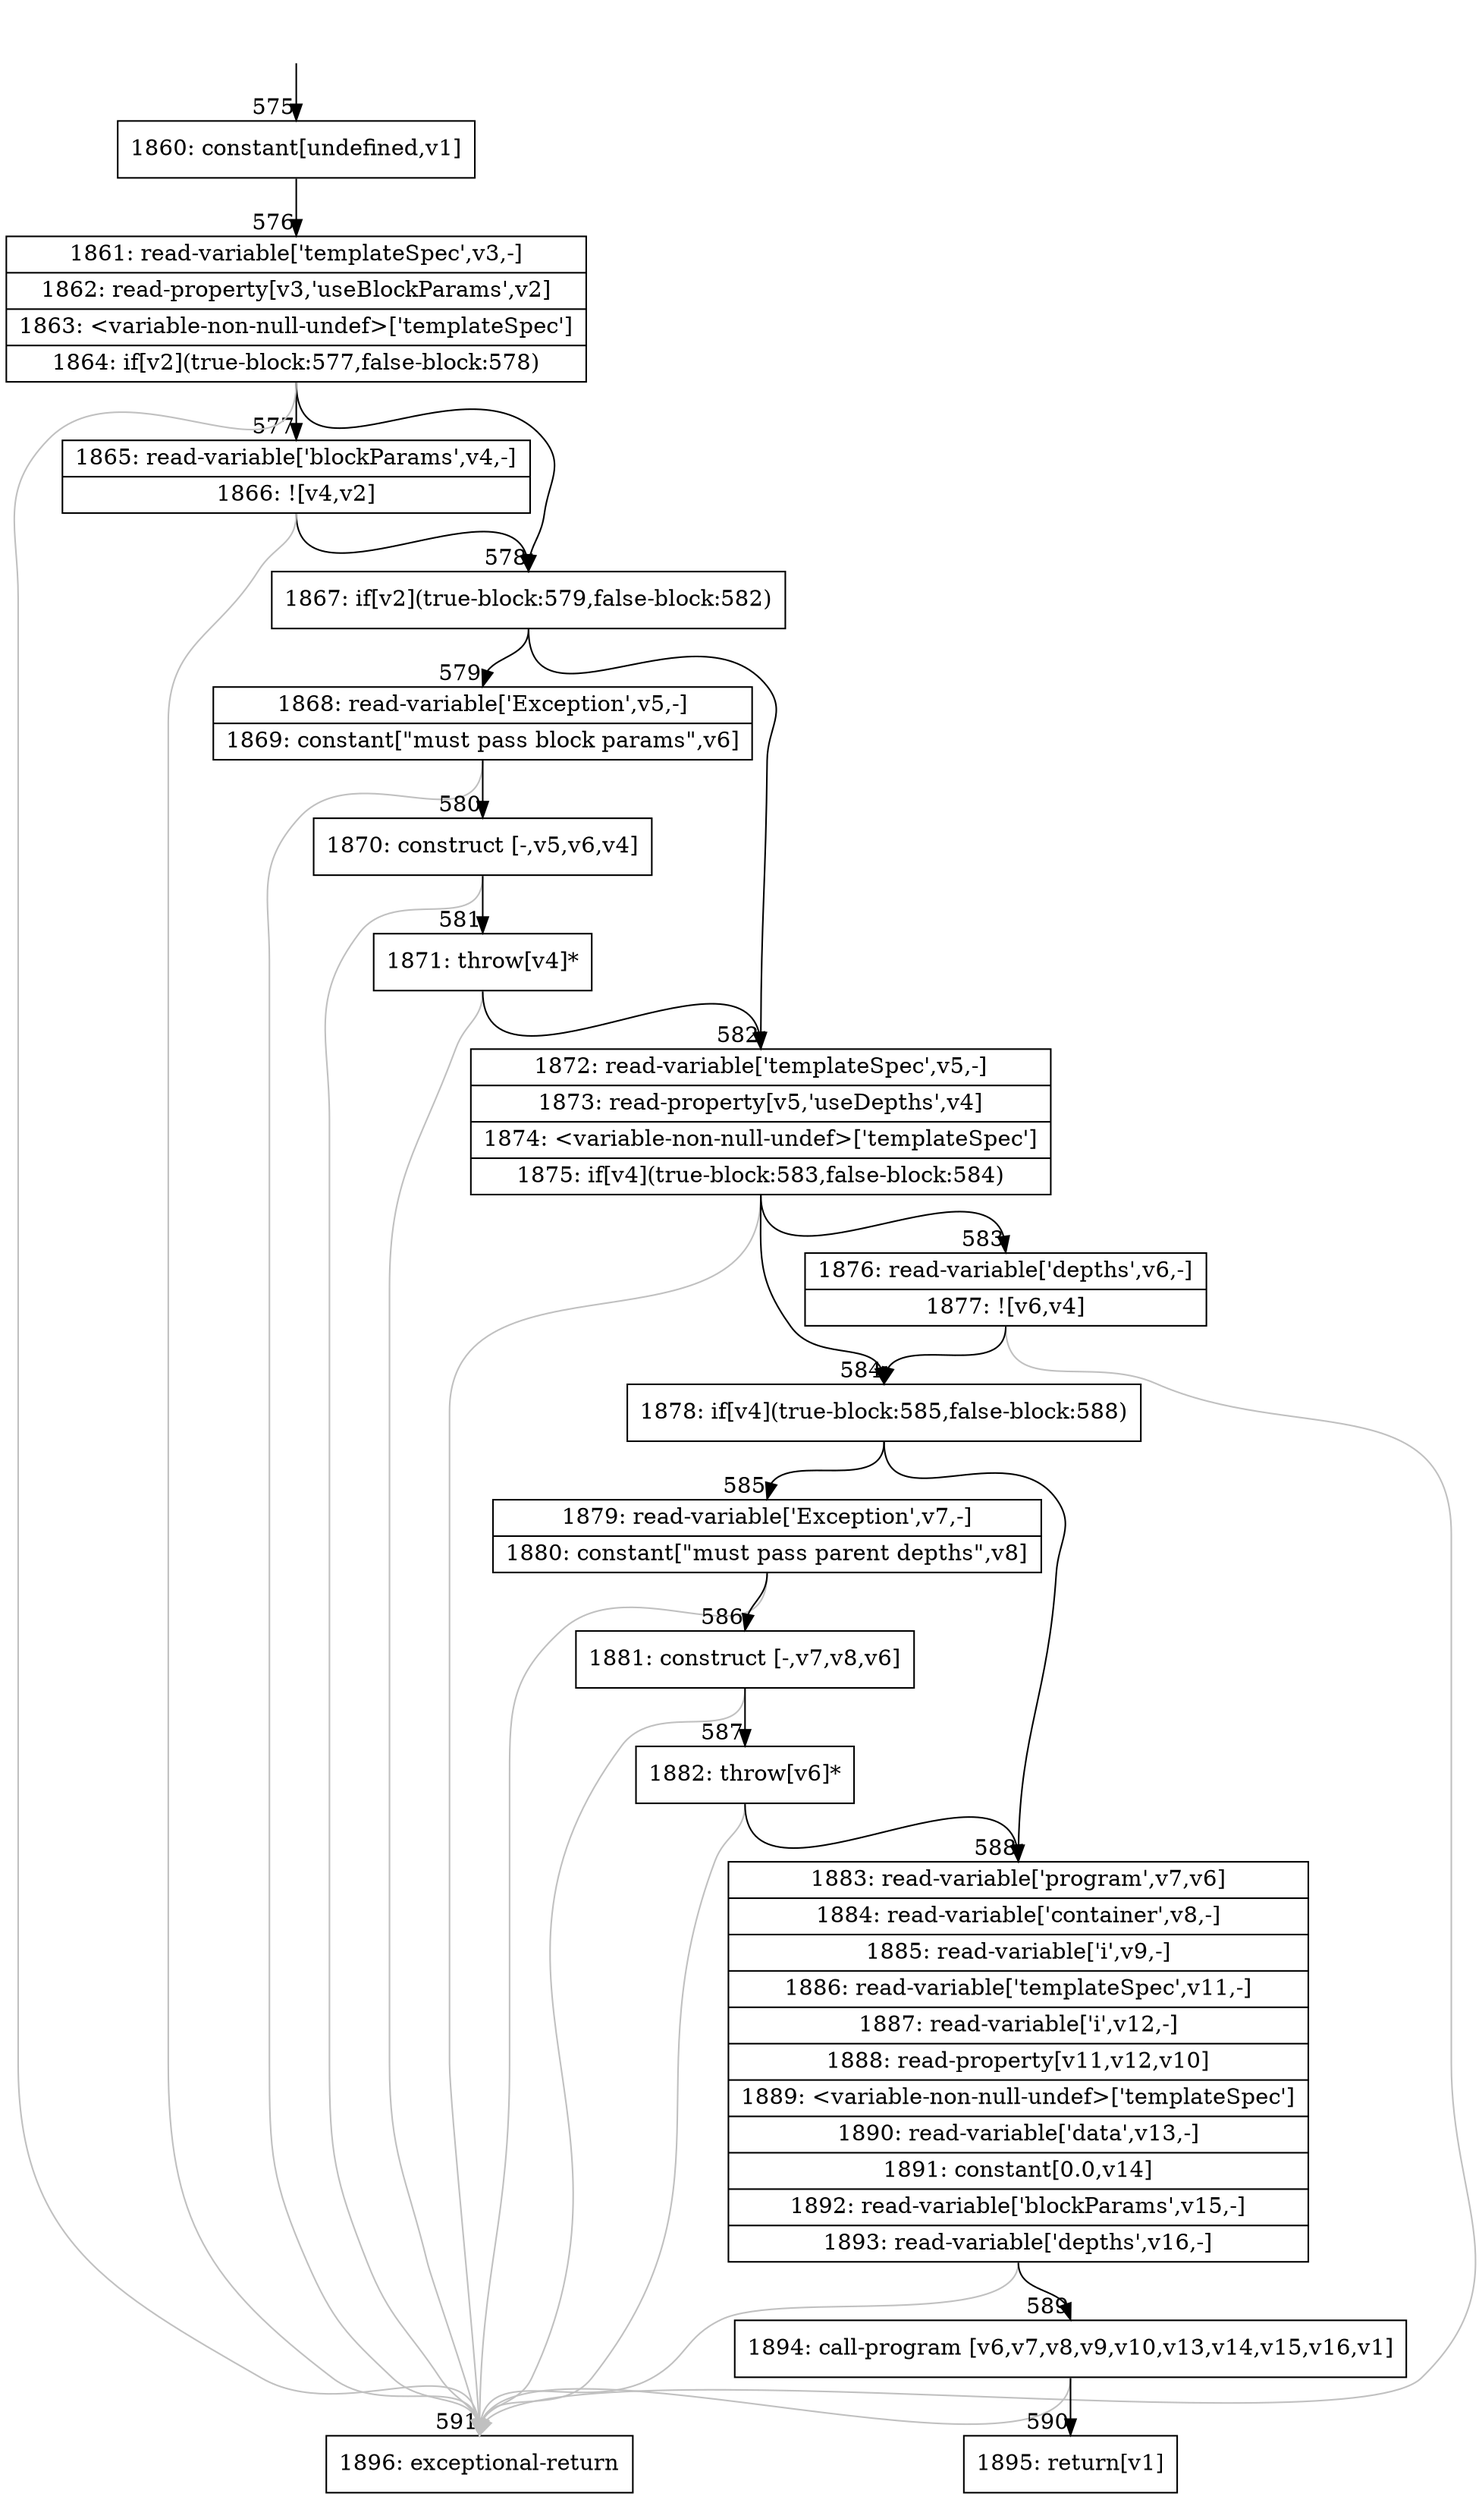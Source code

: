 digraph {
rankdir="TD"
BB_entry50[shape=none,label=""];
BB_entry50 -> BB575 [tailport=s, headport=n, headlabel="    575"]
BB575 [shape=record label="{1860: constant[undefined,v1]}" ] 
BB575 -> BB576 [tailport=s, headport=n, headlabel="      576"]
BB576 [shape=record label="{1861: read-variable['templateSpec',v3,-]|1862: read-property[v3,'useBlockParams',v2]|1863: \<variable-non-null-undef\>['templateSpec']|1864: if[v2](true-block:577,false-block:578)}" ] 
BB576 -> BB578 [tailport=s, headport=n, headlabel="      578"]
BB576 -> BB577 [tailport=s, headport=n, headlabel="      577"]
BB576 -> BB591 [tailport=s, headport=n, color=gray, headlabel="      591"]
BB577 [shape=record label="{1865: read-variable['blockParams',v4,-]|1866: ![v4,v2]}" ] 
BB577 -> BB578 [tailport=s, headport=n]
BB577 -> BB591 [tailport=s, headport=n, color=gray]
BB578 [shape=record label="{1867: if[v2](true-block:579,false-block:582)}" ] 
BB578 -> BB579 [tailport=s, headport=n, headlabel="      579"]
BB578 -> BB582 [tailport=s, headport=n, headlabel="      582"]
BB579 [shape=record label="{1868: read-variable['Exception',v5,-]|1869: constant[\"must pass block params\",v6]}" ] 
BB579 -> BB580 [tailport=s, headport=n, headlabel="      580"]
BB579 -> BB591 [tailport=s, headport=n, color=gray]
BB580 [shape=record label="{1870: construct [-,v5,v6,v4]}" ] 
BB580 -> BB581 [tailport=s, headport=n, headlabel="      581"]
BB580 -> BB591 [tailport=s, headport=n, color=gray]
BB581 [shape=record label="{1871: throw[v4]*}" ] 
BB581 -> BB582 [tailport=s, headport=n]
BB581 -> BB591 [tailport=s, headport=n, color=gray]
BB582 [shape=record label="{1872: read-variable['templateSpec',v5,-]|1873: read-property[v5,'useDepths',v4]|1874: \<variable-non-null-undef\>['templateSpec']|1875: if[v4](true-block:583,false-block:584)}" ] 
BB582 -> BB584 [tailport=s, headport=n, headlabel="      584"]
BB582 -> BB583 [tailport=s, headport=n, headlabel="      583"]
BB582 -> BB591 [tailport=s, headport=n, color=gray]
BB583 [shape=record label="{1876: read-variable['depths',v6,-]|1877: ![v6,v4]}" ] 
BB583 -> BB584 [tailport=s, headport=n]
BB583 -> BB591 [tailport=s, headport=n, color=gray]
BB584 [shape=record label="{1878: if[v4](true-block:585,false-block:588)}" ] 
BB584 -> BB585 [tailport=s, headport=n, headlabel="      585"]
BB584 -> BB588 [tailport=s, headport=n, headlabel="      588"]
BB585 [shape=record label="{1879: read-variable['Exception',v7,-]|1880: constant[\"must pass parent depths\",v8]}" ] 
BB585 -> BB586 [tailport=s, headport=n, headlabel="      586"]
BB585 -> BB591 [tailport=s, headport=n, color=gray]
BB586 [shape=record label="{1881: construct [-,v7,v8,v6]}" ] 
BB586 -> BB587 [tailport=s, headport=n, headlabel="      587"]
BB586 -> BB591 [tailport=s, headport=n, color=gray]
BB587 [shape=record label="{1882: throw[v6]*}" ] 
BB587 -> BB588 [tailport=s, headport=n]
BB587 -> BB591 [tailport=s, headport=n, color=gray]
BB588 [shape=record label="{1883: read-variable['program',v7,v6]|1884: read-variable['container',v8,-]|1885: read-variable['i',v9,-]|1886: read-variable['templateSpec',v11,-]|1887: read-variable['i',v12,-]|1888: read-property[v11,v12,v10]|1889: \<variable-non-null-undef\>['templateSpec']|1890: read-variable['data',v13,-]|1891: constant[0.0,v14]|1892: read-variable['blockParams',v15,-]|1893: read-variable['depths',v16,-]}" ] 
BB588 -> BB589 [tailport=s, headport=n, headlabel="      589"]
BB588 -> BB591 [tailport=s, headport=n, color=gray]
BB589 [shape=record label="{1894: call-program [v6,v7,v8,v9,v10,v13,v14,v15,v16,v1]}" ] 
BB589 -> BB590 [tailport=s, headport=n, headlabel="      590"]
BB589 -> BB591 [tailport=s, headport=n, color=gray]
BB590 [shape=record label="{1895: return[v1]}" ] 
BB591 [shape=record label="{1896: exceptional-return}" ] 
//#$~ 618
}
